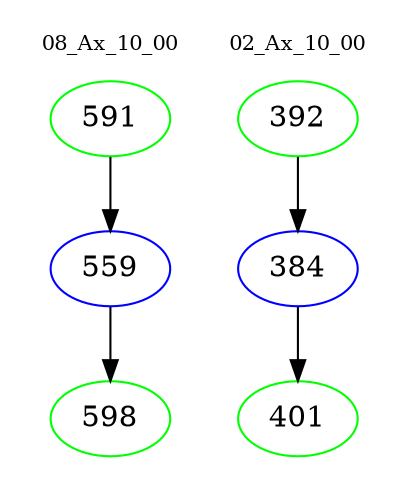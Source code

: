 digraph{
subgraph cluster_0 {
color = white
label = "08_Ax_10_00";
fontsize=10;
T0_591 [label="591", color="green"]
T0_591 -> T0_559 [color="black"]
T0_559 [label="559", color="blue"]
T0_559 -> T0_598 [color="black"]
T0_598 [label="598", color="green"]
}
subgraph cluster_1 {
color = white
label = "02_Ax_10_00";
fontsize=10;
T1_392 [label="392", color="green"]
T1_392 -> T1_384 [color="black"]
T1_384 [label="384", color="blue"]
T1_384 -> T1_401 [color="black"]
T1_401 [label="401", color="green"]
}
}

